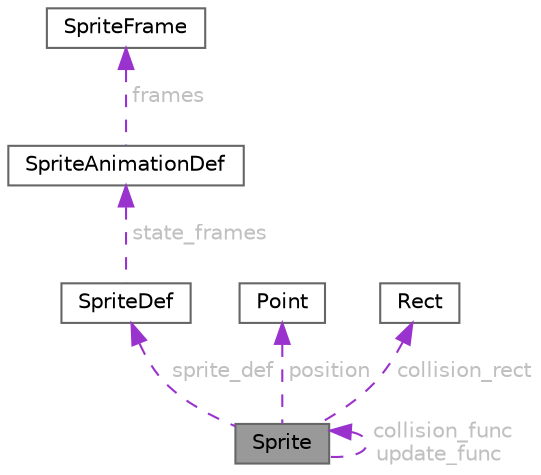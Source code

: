 digraph "Sprite"
{
 // LATEX_PDF_SIZE
  bgcolor="transparent";
  edge [fontname=Helvetica,fontsize=10,labelfontname=Helvetica,labelfontsize=10];
  node [fontname=Helvetica,fontsize=10,shape=box,height=0.2,width=0.4];
  Node1 [id="Node000001",label="Sprite",height=0.2,width=0.4,color="gray40", fillcolor="grey60", style="filled", fontcolor="black",tooltip=" "];
  Node2 -> Node1 [id="edge1_Node000001_Node000002",dir="back",color="darkorchid3",style="dashed",tooltip=" ",label=" sprite_def",fontcolor="grey" ];
  Node2 [id="Node000002",label="SpriteDef",height=0.2,width=0.4,color="gray40", fillcolor="white", style="filled",URL="$struct_sprite_def.html",tooltip=" "];
  Node3 -> Node2 [id="edge2_Node000002_Node000003",dir="back",color="darkorchid3",style="dashed",tooltip=" ",label=" state_frames",fontcolor="grey" ];
  Node3 [id="Node000003",label="SpriteAnimationDef",height=0.2,width=0.4,color="gray40", fillcolor="white", style="filled",URL="$struct_sprite_animation_def.html",tooltip=" "];
  Node4 -> Node3 [id="edge3_Node000003_Node000004",dir="back",color="darkorchid3",style="dashed",tooltip=" ",label=" frames",fontcolor="grey" ];
  Node4 [id="Node000004",label="SpriteFrame",height=0.2,width=0.4,color="gray40", fillcolor="white", style="filled",URL="$struct_sprite_frame.html",tooltip=" "];
  Node5 -> Node1 [id="edge4_Node000001_Node000005",dir="back",color="darkorchid3",style="dashed",tooltip=" ",label=" position",fontcolor="grey" ];
  Node5 [id="Node000005",label="Point",height=0.2,width=0.4,color="gray40", fillcolor="white", style="filled",URL="$struct_point.html",tooltip=" "];
  Node6 -> Node1 [id="edge5_Node000001_Node000006",dir="back",color="darkorchid3",style="dashed",tooltip=" ",label=" collision_rect",fontcolor="grey" ];
  Node6 [id="Node000006",label="Rect",height=0.2,width=0.4,color="gray40", fillcolor="white", style="filled",URL="$struct_rect.html",tooltip=" "];
  Node1 -> Node1 [id="edge6_Node000001_Node000001",dir="back",color="darkorchid3",style="dashed",tooltip=" ",label=" collision_func\nupdate_func",fontcolor="grey" ];
}
